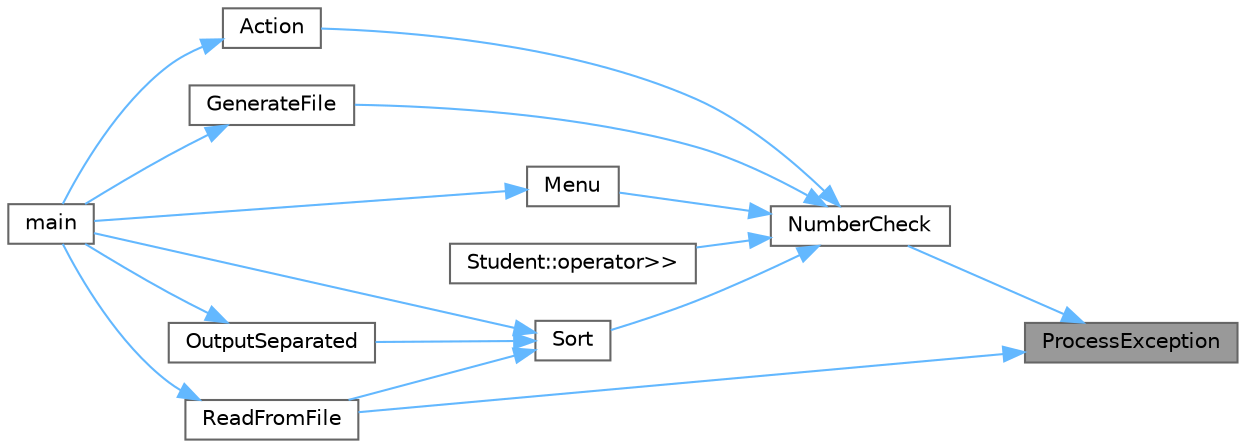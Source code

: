 digraph "ProcessException"
{
 // LATEX_PDF_SIZE
  bgcolor="transparent";
  edge [fontname=Helvetica,fontsize=10,labelfontname=Helvetica,labelfontsize=10];
  node [fontname=Helvetica,fontsize=10,shape=box,height=0.2,width=0.4];
  rankdir="RL";
  Node1 [id="Node000001",label="ProcessException",height=0.2,width=0.4,color="gray40", fillcolor="grey60", style="filled", fontcolor="black",tooltip=" "];
  Node1 -> Node2 [id="edge16_Node000001_Node000002",dir="back",color="steelblue1",style="solid",tooltip=" "];
  Node2 [id="Node000002",label="NumberCheck",height=0.2,width=0.4,color="grey40", fillcolor="white", style="filled",URL="$functions_8cpp.html#a575300a49e319243c7d0ebf158dad3ef",tooltip=" "];
  Node2 -> Node3 [id="edge17_Node000002_Node000003",dir="back",color="steelblue1",style="solid",tooltip=" "];
  Node3 [id="Node000003",label="Action",height=0.2,width=0.4,color="grey40", fillcolor="white", style="filled",URL="$templates_8h.html#ac0bbd3311f96b181148d8a971b8c83d1",tooltip=" "];
  Node3 -> Node4 [id="edge18_Node000003_Node000004",dir="back",color="steelblue1",style="solid",tooltip=" "];
  Node4 [id="Node000004",label="main",height=0.2,width=0.4,color="grey40", fillcolor="white", style="filled",URL="$main_8cpp.html#ae66f6b31b5ad750f1fe042a706a4e3d4",tooltip=" "];
  Node2 -> Node5 [id="edge19_Node000002_Node000005",dir="back",color="steelblue1",style="solid",tooltip=" "];
  Node5 [id="Node000005",label="GenerateFile",height=0.2,width=0.4,color="grey40", fillcolor="white", style="filled",URL="$templates_8h.html#a77e429e8df265a6b240e9c8e00fa4871",tooltip=" "];
  Node5 -> Node4 [id="edge20_Node000005_Node000004",dir="back",color="steelblue1",style="solid",tooltip=" "];
  Node2 -> Node6 [id="edge21_Node000002_Node000006",dir="back",color="steelblue1",style="solid",tooltip=" "];
  Node6 [id="Node000006",label="Menu",height=0.2,width=0.4,color="grey40", fillcolor="white", style="filled",URL="$functions_8cpp.html#a6b0067666ba7d74453f3a3c2c61d84a6",tooltip=" "];
  Node6 -> Node4 [id="edge22_Node000006_Node000004",dir="back",color="steelblue1",style="solid",tooltip=" "];
  Node2 -> Node7 [id="edge23_Node000002_Node000007",dir="back",color="steelblue1",style="solid",tooltip=" "];
  Node7 [id="Node000007",label="Student::operator\>\>",height=0.2,width=0.4,color="grey40", fillcolor="white", style="filled",URL="$class_student.html#ab2e812a6216bf8bd18ed21f3155f4579",tooltip=" "];
  Node2 -> Node8 [id="edge24_Node000002_Node000008",dir="back",color="steelblue1",style="solid",tooltip=" "];
  Node8 [id="Node000008",label="Sort",height=0.2,width=0.4,color="grey40", fillcolor="white", style="filled",URL="$templates_8h.html#a0a4042e993dc0128a11c4dd1eed4a391",tooltip=" "];
  Node8 -> Node4 [id="edge25_Node000008_Node000004",dir="back",color="steelblue1",style="solid",tooltip=" "];
  Node8 -> Node9 [id="edge26_Node000008_Node000009",dir="back",color="steelblue1",style="solid",tooltip=" "];
  Node9 [id="Node000009",label="OutputSeparated",height=0.2,width=0.4,color="grey40", fillcolor="white", style="filled",URL="$templates_8h.html#a2a6430f49837fd05ca0cb03d6a0d894f",tooltip=" "];
  Node9 -> Node4 [id="edge27_Node000009_Node000004",dir="back",color="steelblue1",style="solid",tooltip=" "];
  Node8 -> Node10 [id="edge28_Node000008_Node000010",dir="back",color="steelblue1",style="solid",tooltip=" "];
  Node10 [id="Node000010",label="ReadFromFile",height=0.2,width=0.4,color="grey40", fillcolor="white", style="filled",URL="$templates_8h.html#afc87868e0f2fe66d3ca3796d0040fa0c",tooltip=" "];
  Node10 -> Node4 [id="edge29_Node000010_Node000004",dir="back",color="steelblue1",style="solid",tooltip=" "];
  Node1 -> Node10 [id="edge30_Node000001_Node000010",dir="back",color="steelblue1",style="solid",tooltip=" "];
}
